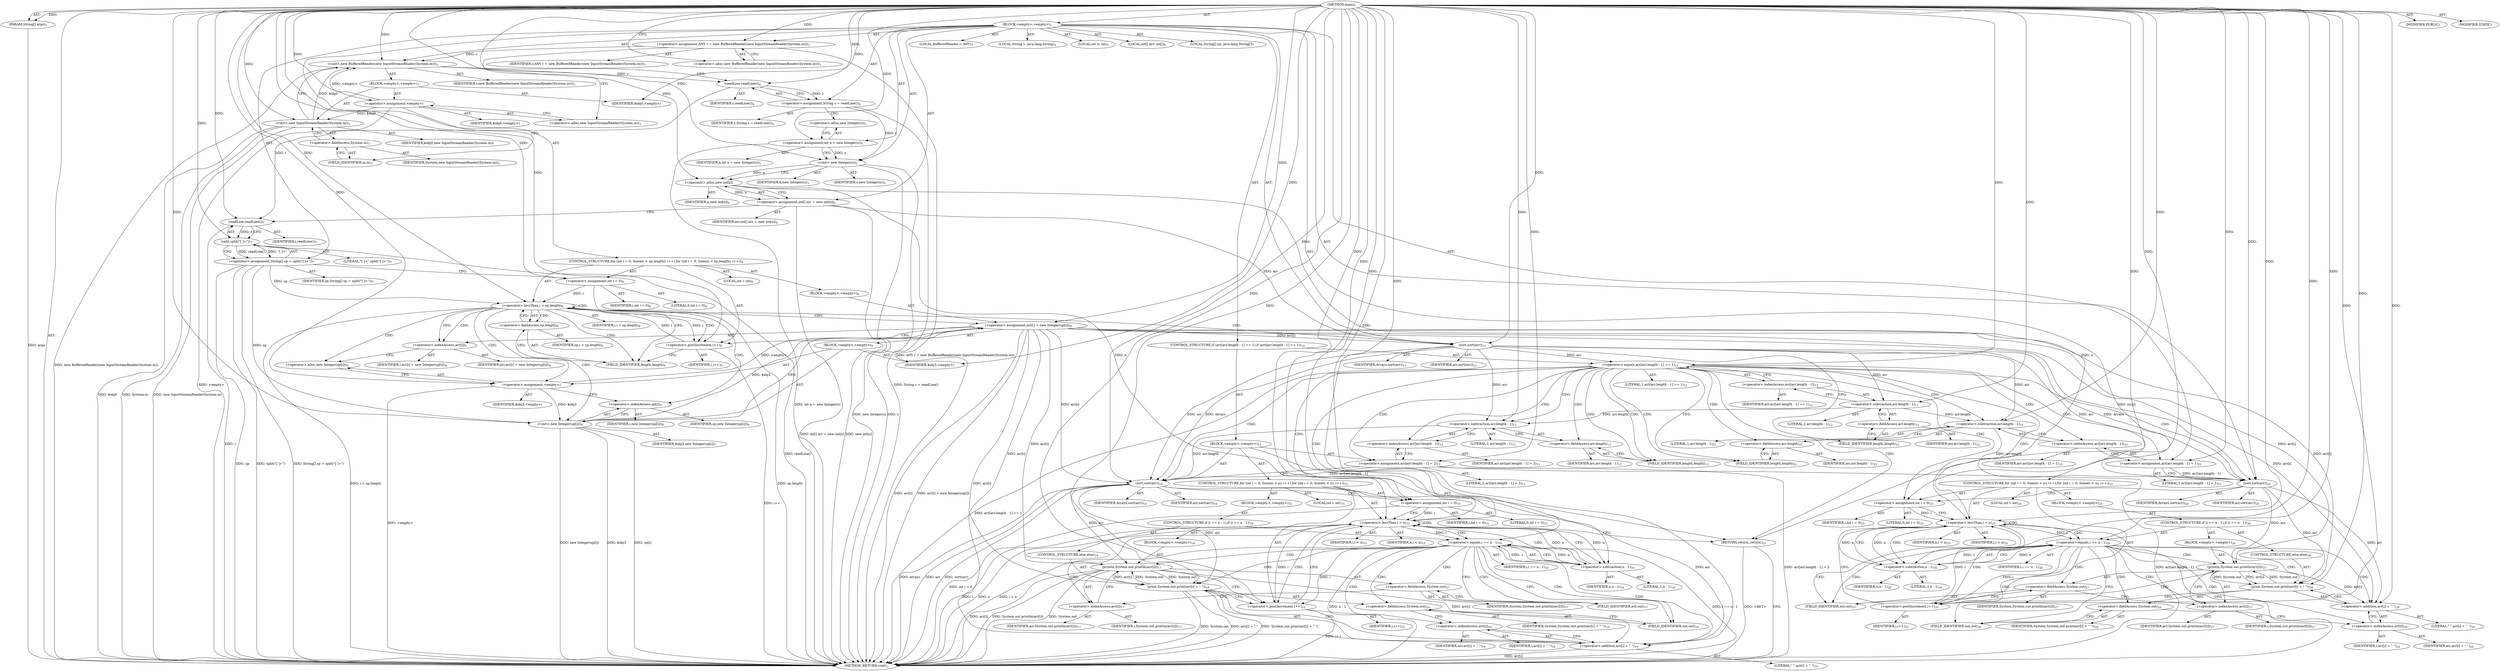 digraph "main" {  
"21" [label = <(METHOD,main)<SUB>1</SUB>> ]
"22" [label = <(PARAM,String[] args)<SUB>1</SUB>> ]
"23" [label = <(BLOCK,&lt;empty&gt;,&lt;empty&gt;)<SUB>1</SUB>> ]
"4" [label = <(LOCAL,BufferedReader r: ANY)<SUB>3</SUB>> ]
"24" [label = <(&lt;operator&gt;.assignment,ANY r = new BufferedReader(new InputStreamReader(System.in)))<SUB>3</SUB>> ]
"25" [label = <(IDENTIFIER,r,ANY r = new BufferedReader(new InputStreamReader(System.in)))<SUB>3</SUB>> ]
"26" [label = <(&lt;operator&gt;.alloc,new BufferedReader(new InputStreamReader(System.in)))<SUB>3</SUB>> ]
"27" [label = <(&lt;init&gt;,new BufferedReader(new InputStreamReader(System.in)))<SUB>3</SUB>> ]
"3" [label = <(IDENTIFIER,r,new BufferedReader(new InputStreamReader(System.in)))<SUB>3</SUB>> ]
"28" [label = <(BLOCK,&lt;empty&gt;,&lt;empty&gt;)<SUB>3</SUB>> ]
"29" [label = <(&lt;operator&gt;.assignment,&lt;empty&gt;)> ]
"30" [label = <(IDENTIFIER,$obj0,&lt;empty&gt;)> ]
"31" [label = <(&lt;operator&gt;.alloc,new InputStreamReader(System.in))<SUB>3</SUB>> ]
"32" [label = <(&lt;init&gt;,new InputStreamReader(System.in))<SUB>3</SUB>> ]
"33" [label = <(IDENTIFIER,$obj0,new InputStreamReader(System.in))> ]
"34" [label = <(&lt;operator&gt;.fieldAccess,System.in)<SUB>3</SUB>> ]
"35" [label = <(IDENTIFIER,System,new InputStreamReader(System.in))<SUB>3</SUB>> ]
"36" [label = <(FIELD_IDENTIFIER,in,in)<SUB>3</SUB>> ]
"37" [label = <(IDENTIFIER,$obj0,&lt;empty&gt;)> ]
"38" [label = <(LOCAL,String s: java.lang.String)<SUB>4</SUB>> ]
"39" [label = <(&lt;operator&gt;.assignment,String s = readLine())<SUB>4</SUB>> ]
"40" [label = <(IDENTIFIER,s,String s = readLine())<SUB>4</SUB>> ]
"41" [label = <(readLine,readLine())<SUB>4</SUB>> ]
"42" [label = <(IDENTIFIER,r,readLine())<SUB>4</SUB>> ]
"6" [label = <(LOCAL,int n: int)<SUB>5</SUB>> ]
"43" [label = <(&lt;operator&gt;.assignment,int n = new Integer(s))<SUB>5</SUB>> ]
"44" [label = <(IDENTIFIER,n,int n = new Integer(s))<SUB>5</SUB>> ]
"45" [label = <(&lt;operator&gt;.alloc,new Integer(s))<SUB>5</SUB>> ]
"46" [label = <(&lt;init&gt;,new Integer(s))<SUB>5</SUB>> ]
"5" [label = <(IDENTIFIER,n,new Integer(s))<SUB>5</SUB>> ]
"47" [label = <(IDENTIFIER,s,new Integer(s))<SUB>5</SUB>> ]
"48" [label = <(LOCAL,int[] arr: int[])<SUB>6</SUB>> ]
"49" [label = <(&lt;operator&gt;.assignment,int[] arr = new int[n])<SUB>6</SUB>> ]
"50" [label = <(IDENTIFIER,arr,int[] arr = new int[n])<SUB>6</SUB>> ]
"51" [label = <(&lt;operator&gt;.alloc,new int[n])> ]
"52" [label = <(IDENTIFIER,n,new int[n])<SUB>6</SUB>> ]
"53" [label = <(LOCAL,String[] sp: java.lang.String[])<SUB>7</SUB>> ]
"54" [label = <(&lt;operator&gt;.assignment,String[] sp = split(&quot;[ ]+&quot;))<SUB>7</SUB>> ]
"55" [label = <(IDENTIFIER,sp,String[] sp = split(&quot;[ ]+&quot;))<SUB>7</SUB>> ]
"56" [label = <(split,split(&quot;[ ]+&quot;))<SUB>7</SUB>> ]
"57" [label = <(readLine,readLine())<SUB>7</SUB>> ]
"58" [label = <(IDENTIFIER,r,readLine())<SUB>7</SUB>> ]
"59" [label = <(LITERAL,&quot;[ ]+&quot;,split(&quot;[ ]+&quot;))<SUB>7</SUB>> ]
"60" [label = <(CONTROL_STRUCTURE,for (int i = 0; Some(i &lt; sp.length); i++),for (int i = 0; Some(i &lt; sp.length); i++))<SUB>8</SUB>> ]
"61" [label = <(LOCAL,int i: int)<SUB>8</SUB>> ]
"62" [label = <(&lt;operator&gt;.assignment,int i = 0)<SUB>8</SUB>> ]
"63" [label = <(IDENTIFIER,i,int i = 0)<SUB>8</SUB>> ]
"64" [label = <(LITERAL,0,int i = 0)<SUB>8</SUB>> ]
"65" [label = <(&lt;operator&gt;.lessThan,i &lt; sp.length)<SUB>8</SUB>> ]
"66" [label = <(IDENTIFIER,i,i &lt; sp.length)<SUB>8</SUB>> ]
"67" [label = <(&lt;operator&gt;.fieldAccess,sp.length)<SUB>8</SUB>> ]
"68" [label = <(IDENTIFIER,sp,i &lt; sp.length)<SUB>8</SUB>> ]
"69" [label = <(FIELD_IDENTIFIER,length,length)<SUB>8</SUB>> ]
"70" [label = <(&lt;operator&gt;.postIncrement,i++)<SUB>8</SUB>> ]
"71" [label = <(IDENTIFIER,i,i++)<SUB>8</SUB>> ]
"72" [label = <(BLOCK,&lt;empty&gt;,&lt;empty&gt;)<SUB>8</SUB>> ]
"73" [label = <(&lt;operator&gt;.assignment,arr[i] = new Integer(sp[i]))<SUB>9</SUB>> ]
"74" [label = <(&lt;operator&gt;.indexAccess,arr[i])<SUB>9</SUB>> ]
"75" [label = <(IDENTIFIER,arr,arr[i] = new Integer(sp[i]))<SUB>9</SUB>> ]
"76" [label = <(IDENTIFIER,i,arr[i] = new Integer(sp[i]))<SUB>9</SUB>> ]
"77" [label = <(BLOCK,&lt;empty&gt;,&lt;empty&gt;)<SUB>9</SUB>> ]
"78" [label = <(&lt;operator&gt;.assignment,&lt;empty&gt;)> ]
"79" [label = <(IDENTIFIER,$obj3,&lt;empty&gt;)> ]
"80" [label = <(&lt;operator&gt;.alloc,new Integer(sp[i]))<SUB>9</SUB>> ]
"81" [label = <(&lt;init&gt;,new Integer(sp[i]))<SUB>9</SUB>> ]
"82" [label = <(IDENTIFIER,$obj3,new Integer(sp[i]))> ]
"83" [label = <(&lt;operator&gt;.indexAccess,sp[i])<SUB>9</SUB>> ]
"84" [label = <(IDENTIFIER,sp,new Integer(sp[i]))<SUB>9</SUB>> ]
"85" [label = <(IDENTIFIER,i,new Integer(sp[i]))<SUB>9</SUB>> ]
"86" [label = <(IDENTIFIER,$obj3,&lt;empty&gt;)> ]
"87" [label = <(sort,sort(arr))<SUB>11</SUB>> ]
"88" [label = <(IDENTIFIER,Arrays,sort(arr))<SUB>11</SUB>> ]
"89" [label = <(IDENTIFIER,arr,sort(arr))<SUB>11</SUB>> ]
"90" [label = <(CONTROL_STRUCTURE,if (arr[arr.length - 1] == 1),if (arr[arr.length - 1] == 1))<SUB>12</SUB>> ]
"91" [label = <(&lt;operator&gt;.equals,arr[arr.length - 1] == 1)<SUB>12</SUB>> ]
"92" [label = <(&lt;operator&gt;.indexAccess,arr[arr.length - 1])<SUB>12</SUB>> ]
"93" [label = <(IDENTIFIER,arr,arr[arr.length - 1] == 1)<SUB>12</SUB>> ]
"94" [label = <(&lt;operator&gt;.subtraction,arr.length - 1)<SUB>12</SUB>> ]
"95" [label = <(&lt;operator&gt;.fieldAccess,arr.length)<SUB>12</SUB>> ]
"96" [label = <(IDENTIFIER,arr,arr.length - 1)<SUB>12</SUB>> ]
"97" [label = <(FIELD_IDENTIFIER,length,length)<SUB>12</SUB>> ]
"98" [label = <(LITERAL,1,arr.length - 1)<SUB>12</SUB>> ]
"99" [label = <(LITERAL,1,arr[arr.length - 1] == 1)<SUB>12</SUB>> ]
"100" [label = <(BLOCK,&lt;empty&gt;,&lt;empty&gt;)<SUB>12</SUB>> ]
"101" [label = <(&lt;operator&gt;.assignment,arr[arr.length - 1] = 2)<SUB>13</SUB>> ]
"102" [label = <(&lt;operator&gt;.indexAccess,arr[arr.length - 1])<SUB>13</SUB>> ]
"103" [label = <(IDENTIFIER,arr,arr[arr.length - 1] = 2)<SUB>13</SUB>> ]
"104" [label = <(&lt;operator&gt;.subtraction,arr.length - 1)<SUB>13</SUB>> ]
"105" [label = <(&lt;operator&gt;.fieldAccess,arr.length)<SUB>13</SUB>> ]
"106" [label = <(IDENTIFIER,arr,arr.length - 1)<SUB>13</SUB>> ]
"107" [label = <(FIELD_IDENTIFIER,length,length)<SUB>13</SUB>> ]
"108" [label = <(LITERAL,1,arr.length - 1)<SUB>13</SUB>> ]
"109" [label = <(LITERAL,2,arr[arr.length - 1] = 2)<SUB>13</SUB>> ]
"110" [label = <(sort,sort(arr))<SUB>14</SUB>> ]
"111" [label = <(IDENTIFIER,Arrays,sort(arr))<SUB>14</SUB>> ]
"112" [label = <(IDENTIFIER,arr,sort(arr))<SUB>14</SUB>> ]
"113" [label = <(CONTROL_STRUCTURE,for (int i = 0; Some(i &lt; n); i++),for (int i = 0; Some(i &lt; n); i++))<SUB>15</SUB>> ]
"114" [label = <(LOCAL,int i: int)<SUB>15</SUB>> ]
"115" [label = <(&lt;operator&gt;.assignment,int i = 0)<SUB>15</SUB>> ]
"116" [label = <(IDENTIFIER,i,int i = 0)<SUB>15</SUB>> ]
"117" [label = <(LITERAL,0,int i = 0)<SUB>15</SUB>> ]
"118" [label = <(&lt;operator&gt;.lessThan,i &lt; n)<SUB>15</SUB>> ]
"119" [label = <(IDENTIFIER,i,i &lt; n)<SUB>15</SUB>> ]
"120" [label = <(IDENTIFIER,n,i &lt; n)<SUB>15</SUB>> ]
"121" [label = <(&lt;operator&gt;.postIncrement,i++)<SUB>15</SUB>> ]
"122" [label = <(IDENTIFIER,i,i++)<SUB>15</SUB>> ]
"123" [label = <(BLOCK,&lt;empty&gt;,&lt;empty&gt;)<SUB>15</SUB>> ]
"124" [label = <(CONTROL_STRUCTURE,if (i == n - 1),if (i == n - 1))<SUB>16</SUB>> ]
"125" [label = <(&lt;operator&gt;.equals,i == n - 1)<SUB>16</SUB>> ]
"126" [label = <(IDENTIFIER,i,i == n - 1)<SUB>16</SUB>> ]
"127" [label = <(&lt;operator&gt;.subtraction,n - 1)<SUB>16</SUB>> ]
"128" [label = <(IDENTIFIER,n,n - 1)<SUB>16</SUB>> ]
"129" [label = <(LITERAL,1,n - 1)<SUB>16</SUB>> ]
"130" [label = <(BLOCK,&lt;empty&gt;,&lt;empty&gt;)<SUB>16</SUB>> ]
"131" [label = <(println,System.out.println(arr[i]))<SUB>17</SUB>> ]
"132" [label = <(&lt;operator&gt;.fieldAccess,System.out)<SUB>17</SUB>> ]
"133" [label = <(IDENTIFIER,System,System.out.println(arr[i]))<SUB>17</SUB>> ]
"134" [label = <(FIELD_IDENTIFIER,out,out)<SUB>17</SUB>> ]
"135" [label = <(&lt;operator&gt;.indexAccess,arr[i])<SUB>17</SUB>> ]
"136" [label = <(IDENTIFIER,arr,System.out.println(arr[i]))<SUB>17</SUB>> ]
"137" [label = <(IDENTIFIER,i,System.out.println(arr[i]))<SUB>17</SUB>> ]
"138" [label = <(CONTROL_STRUCTURE,else,else)<SUB>19</SUB>> ]
"139" [label = <(print,System.out.print(arr[i] + &quot; &quot;))<SUB>19</SUB>> ]
"140" [label = <(&lt;operator&gt;.fieldAccess,System.out)<SUB>19</SUB>> ]
"141" [label = <(IDENTIFIER,System,System.out.print(arr[i] + &quot; &quot;))<SUB>19</SUB>> ]
"142" [label = <(FIELD_IDENTIFIER,out,out)<SUB>19</SUB>> ]
"143" [label = <(&lt;operator&gt;.addition,arr[i] + &quot; &quot;)<SUB>19</SUB>> ]
"144" [label = <(&lt;operator&gt;.indexAccess,arr[i])<SUB>19</SUB>> ]
"145" [label = <(IDENTIFIER,arr,arr[i] + &quot; &quot;)<SUB>19</SUB>> ]
"146" [label = <(IDENTIFIER,i,arr[i] + &quot; &quot;)<SUB>19</SUB>> ]
"147" [label = <(LITERAL,&quot; &quot;,arr[i] + &quot; &quot;)<SUB>19</SUB>> ]
"148" [label = <(RETURN,return;,return;)<SUB>21</SUB>> ]
"149" [label = <(&lt;operator&gt;.assignment,arr[arr.length - 1] = 1)<SUB>23</SUB>> ]
"150" [label = <(&lt;operator&gt;.indexAccess,arr[arr.length - 1])<SUB>23</SUB>> ]
"151" [label = <(IDENTIFIER,arr,arr[arr.length - 1] = 1)<SUB>23</SUB>> ]
"152" [label = <(&lt;operator&gt;.subtraction,arr.length - 1)<SUB>23</SUB>> ]
"153" [label = <(&lt;operator&gt;.fieldAccess,arr.length)<SUB>23</SUB>> ]
"154" [label = <(IDENTIFIER,arr,arr.length - 1)<SUB>23</SUB>> ]
"155" [label = <(FIELD_IDENTIFIER,length,length)<SUB>23</SUB>> ]
"156" [label = <(LITERAL,1,arr.length - 1)<SUB>23</SUB>> ]
"157" [label = <(LITERAL,1,arr[arr.length - 1] = 1)<SUB>23</SUB>> ]
"158" [label = <(sort,sort(arr))<SUB>24</SUB>> ]
"159" [label = <(IDENTIFIER,Arrays,sort(arr))<SUB>24</SUB>> ]
"160" [label = <(IDENTIFIER,arr,sort(arr))<SUB>24</SUB>> ]
"161" [label = <(CONTROL_STRUCTURE,for (int i = 0; Some(i &lt; n); i++),for (int i = 0; Some(i &lt; n); i++))<SUB>25</SUB>> ]
"162" [label = <(LOCAL,int i: int)<SUB>25</SUB>> ]
"163" [label = <(&lt;operator&gt;.assignment,int i = 0)<SUB>25</SUB>> ]
"164" [label = <(IDENTIFIER,i,int i = 0)<SUB>25</SUB>> ]
"165" [label = <(LITERAL,0,int i = 0)<SUB>25</SUB>> ]
"166" [label = <(&lt;operator&gt;.lessThan,i &lt; n)<SUB>25</SUB>> ]
"167" [label = <(IDENTIFIER,i,i &lt; n)<SUB>25</SUB>> ]
"168" [label = <(IDENTIFIER,n,i &lt; n)<SUB>25</SUB>> ]
"169" [label = <(&lt;operator&gt;.postIncrement,i++)<SUB>25</SUB>> ]
"170" [label = <(IDENTIFIER,i,i++)<SUB>25</SUB>> ]
"171" [label = <(BLOCK,&lt;empty&gt;,&lt;empty&gt;)<SUB>25</SUB>> ]
"172" [label = <(CONTROL_STRUCTURE,if (i == n - 1),if (i == n - 1))<SUB>26</SUB>> ]
"173" [label = <(&lt;operator&gt;.equals,i == n - 1)<SUB>26</SUB>> ]
"174" [label = <(IDENTIFIER,i,i == n - 1)<SUB>26</SUB>> ]
"175" [label = <(&lt;operator&gt;.subtraction,n - 1)<SUB>26</SUB>> ]
"176" [label = <(IDENTIFIER,n,n - 1)<SUB>26</SUB>> ]
"177" [label = <(LITERAL,1,n - 1)<SUB>26</SUB>> ]
"178" [label = <(BLOCK,&lt;empty&gt;,&lt;empty&gt;)<SUB>26</SUB>> ]
"179" [label = <(println,System.out.println(arr[i]))<SUB>27</SUB>> ]
"180" [label = <(&lt;operator&gt;.fieldAccess,System.out)<SUB>27</SUB>> ]
"181" [label = <(IDENTIFIER,System,System.out.println(arr[i]))<SUB>27</SUB>> ]
"182" [label = <(FIELD_IDENTIFIER,out,out)<SUB>27</SUB>> ]
"183" [label = <(&lt;operator&gt;.indexAccess,arr[i])<SUB>27</SUB>> ]
"184" [label = <(IDENTIFIER,arr,System.out.println(arr[i]))<SUB>27</SUB>> ]
"185" [label = <(IDENTIFIER,i,System.out.println(arr[i]))<SUB>27</SUB>> ]
"186" [label = <(CONTROL_STRUCTURE,else,else)<SUB>29</SUB>> ]
"187" [label = <(print,System.out.print(arr[i] + &quot; &quot;))<SUB>29</SUB>> ]
"188" [label = <(&lt;operator&gt;.fieldAccess,System.out)<SUB>29</SUB>> ]
"189" [label = <(IDENTIFIER,System,System.out.print(arr[i] + &quot; &quot;))<SUB>29</SUB>> ]
"190" [label = <(FIELD_IDENTIFIER,out,out)<SUB>29</SUB>> ]
"191" [label = <(&lt;operator&gt;.addition,arr[i] + &quot; &quot;)<SUB>29</SUB>> ]
"192" [label = <(&lt;operator&gt;.indexAccess,arr[i])<SUB>29</SUB>> ]
"193" [label = <(IDENTIFIER,arr,arr[i] + &quot; &quot;)<SUB>29</SUB>> ]
"194" [label = <(IDENTIFIER,i,arr[i] + &quot; &quot;)<SUB>29</SUB>> ]
"195" [label = <(LITERAL,&quot; &quot;,arr[i] + &quot; &quot;)<SUB>29</SUB>> ]
"196" [label = <(MODIFIER,PUBLIC)> ]
"197" [label = <(MODIFIER,STATIC)> ]
"198" [label = <(METHOD_RETURN,void)<SUB>1</SUB>> ]
  "21" -> "22"  [ label = "AST: "] 
  "21" -> "23"  [ label = "AST: "] 
  "21" -> "196"  [ label = "AST: "] 
  "21" -> "197"  [ label = "AST: "] 
  "21" -> "198"  [ label = "AST: "] 
  "23" -> "4"  [ label = "AST: "] 
  "23" -> "24"  [ label = "AST: "] 
  "23" -> "27"  [ label = "AST: "] 
  "23" -> "38"  [ label = "AST: "] 
  "23" -> "39"  [ label = "AST: "] 
  "23" -> "6"  [ label = "AST: "] 
  "23" -> "43"  [ label = "AST: "] 
  "23" -> "46"  [ label = "AST: "] 
  "23" -> "48"  [ label = "AST: "] 
  "23" -> "49"  [ label = "AST: "] 
  "23" -> "53"  [ label = "AST: "] 
  "23" -> "54"  [ label = "AST: "] 
  "23" -> "60"  [ label = "AST: "] 
  "23" -> "87"  [ label = "AST: "] 
  "23" -> "90"  [ label = "AST: "] 
  "23" -> "149"  [ label = "AST: "] 
  "23" -> "158"  [ label = "AST: "] 
  "23" -> "161"  [ label = "AST: "] 
  "24" -> "25"  [ label = "AST: "] 
  "24" -> "26"  [ label = "AST: "] 
  "27" -> "3"  [ label = "AST: "] 
  "27" -> "28"  [ label = "AST: "] 
  "28" -> "29"  [ label = "AST: "] 
  "28" -> "32"  [ label = "AST: "] 
  "28" -> "37"  [ label = "AST: "] 
  "29" -> "30"  [ label = "AST: "] 
  "29" -> "31"  [ label = "AST: "] 
  "32" -> "33"  [ label = "AST: "] 
  "32" -> "34"  [ label = "AST: "] 
  "34" -> "35"  [ label = "AST: "] 
  "34" -> "36"  [ label = "AST: "] 
  "39" -> "40"  [ label = "AST: "] 
  "39" -> "41"  [ label = "AST: "] 
  "41" -> "42"  [ label = "AST: "] 
  "43" -> "44"  [ label = "AST: "] 
  "43" -> "45"  [ label = "AST: "] 
  "46" -> "5"  [ label = "AST: "] 
  "46" -> "47"  [ label = "AST: "] 
  "49" -> "50"  [ label = "AST: "] 
  "49" -> "51"  [ label = "AST: "] 
  "51" -> "52"  [ label = "AST: "] 
  "54" -> "55"  [ label = "AST: "] 
  "54" -> "56"  [ label = "AST: "] 
  "56" -> "57"  [ label = "AST: "] 
  "56" -> "59"  [ label = "AST: "] 
  "57" -> "58"  [ label = "AST: "] 
  "60" -> "61"  [ label = "AST: "] 
  "60" -> "62"  [ label = "AST: "] 
  "60" -> "65"  [ label = "AST: "] 
  "60" -> "70"  [ label = "AST: "] 
  "60" -> "72"  [ label = "AST: "] 
  "62" -> "63"  [ label = "AST: "] 
  "62" -> "64"  [ label = "AST: "] 
  "65" -> "66"  [ label = "AST: "] 
  "65" -> "67"  [ label = "AST: "] 
  "67" -> "68"  [ label = "AST: "] 
  "67" -> "69"  [ label = "AST: "] 
  "70" -> "71"  [ label = "AST: "] 
  "72" -> "73"  [ label = "AST: "] 
  "73" -> "74"  [ label = "AST: "] 
  "73" -> "77"  [ label = "AST: "] 
  "74" -> "75"  [ label = "AST: "] 
  "74" -> "76"  [ label = "AST: "] 
  "77" -> "78"  [ label = "AST: "] 
  "77" -> "81"  [ label = "AST: "] 
  "77" -> "86"  [ label = "AST: "] 
  "78" -> "79"  [ label = "AST: "] 
  "78" -> "80"  [ label = "AST: "] 
  "81" -> "82"  [ label = "AST: "] 
  "81" -> "83"  [ label = "AST: "] 
  "83" -> "84"  [ label = "AST: "] 
  "83" -> "85"  [ label = "AST: "] 
  "87" -> "88"  [ label = "AST: "] 
  "87" -> "89"  [ label = "AST: "] 
  "90" -> "91"  [ label = "AST: "] 
  "90" -> "100"  [ label = "AST: "] 
  "91" -> "92"  [ label = "AST: "] 
  "91" -> "99"  [ label = "AST: "] 
  "92" -> "93"  [ label = "AST: "] 
  "92" -> "94"  [ label = "AST: "] 
  "94" -> "95"  [ label = "AST: "] 
  "94" -> "98"  [ label = "AST: "] 
  "95" -> "96"  [ label = "AST: "] 
  "95" -> "97"  [ label = "AST: "] 
  "100" -> "101"  [ label = "AST: "] 
  "100" -> "110"  [ label = "AST: "] 
  "100" -> "113"  [ label = "AST: "] 
  "100" -> "148"  [ label = "AST: "] 
  "101" -> "102"  [ label = "AST: "] 
  "101" -> "109"  [ label = "AST: "] 
  "102" -> "103"  [ label = "AST: "] 
  "102" -> "104"  [ label = "AST: "] 
  "104" -> "105"  [ label = "AST: "] 
  "104" -> "108"  [ label = "AST: "] 
  "105" -> "106"  [ label = "AST: "] 
  "105" -> "107"  [ label = "AST: "] 
  "110" -> "111"  [ label = "AST: "] 
  "110" -> "112"  [ label = "AST: "] 
  "113" -> "114"  [ label = "AST: "] 
  "113" -> "115"  [ label = "AST: "] 
  "113" -> "118"  [ label = "AST: "] 
  "113" -> "121"  [ label = "AST: "] 
  "113" -> "123"  [ label = "AST: "] 
  "115" -> "116"  [ label = "AST: "] 
  "115" -> "117"  [ label = "AST: "] 
  "118" -> "119"  [ label = "AST: "] 
  "118" -> "120"  [ label = "AST: "] 
  "121" -> "122"  [ label = "AST: "] 
  "123" -> "124"  [ label = "AST: "] 
  "124" -> "125"  [ label = "AST: "] 
  "124" -> "130"  [ label = "AST: "] 
  "124" -> "138"  [ label = "AST: "] 
  "125" -> "126"  [ label = "AST: "] 
  "125" -> "127"  [ label = "AST: "] 
  "127" -> "128"  [ label = "AST: "] 
  "127" -> "129"  [ label = "AST: "] 
  "130" -> "131"  [ label = "AST: "] 
  "131" -> "132"  [ label = "AST: "] 
  "131" -> "135"  [ label = "AST: "] 
  "132" -> "133"  [ label = "AST: "] 
  "132" -> "134"  [ label = "AST: "] 
  "135" -> "136"  [ label = "AST: "] 
  "135" -> "137"  [ label = "AST: "] 
  "138" -> "139"  [ label = "AST: "] 
  "139" -> "140"  [ label = "AST: "] 
  "139" -> "143"  [ label = "AST: "] 
  "140" -> "141"  [ label = "AST: "] 
  "140" -> "142"  [ label = "AST: "] 
  "143" -> "144"  [ label = "AST: "] 
  "143" -> "147"  [ label = "AST: "] 
  "144" -> "145"  [ label = "AST: "] 
  "144" -> "146"  [ label = "AST: "] 
  "149" -> "150"  [ label = "AST: "] 
  "149" -> "157"  [ label = "AST: "] 
  "150" -> "151"  [ label = "AST: "] 
  "150" -> "152"  [ label = "AST: "] 
  "152" -> "153"  [ label = "AST: "] 
  "152" -> "156"  [ label = "AST: "] 
  "153" -> "154"  [ label = "AST: "] 
  "153" -> "155"  [ label = "AST: "] 
  "158" -> "159"  [ label = "AST: "] 
  "158" -> "160"  [ label = "AST: "] 
  "161" -> "162"  [ label = "AST: "] 
  "161" -> "163"  [ label = "AST: "] 
  "161" -> "166"  [ label = "AST: "] 
  "161" -> "169"  [ label = "AST: "] 
  "161" -> "171"  [ label = "AST: "] 
  "163" -> "164"  [ label = "AST: "] 
  "163" -> "165"  [ label = "AST: "] 
  "166" -> "167"  [ label = "AST: "] 
  "166" -> "168"  [ label = "AST: "] 
  "169" -> "170"  [ label = "AST: "] 
  "171" -> "172"  [ label = "AST: "] 
  "172" -> "173"  [ label = "AST: "] 
  "172" -> "178"  [ label = "AST: "] 
  "172" -> "186"  [ label = "AST: "] 
  "173" -> "174"  [ label = "AST: "] 
  "173" -> "175"  [ label = "AST: "] 
  "175" -> "176"  [ label = "AST: "] 
  "175" -> "177"  [ label = "AST: "] 
  "178" -> "179"  [ label = "AST: "] 
  "179" -> "180"  [ label = "AST: "] 
  "179" -> "183"  [ label = "AST: "] 
  "180" -> "181"  [ label = "AST: "] 
  "180" -> "182"  [ label = "AST: "] 
  "183" -> "184"  [ label = "AST: "] 
  "183" -> "185"  [ label = "AST: "] 
  "186" -> "187"  [ label = "AST: "] 
  "187" -> "188"  [ label = "AST: "] 
  "187" -> "191"  [ label = "AST: "] 
  "188" -> "189"  [ label = "AST: "] 
  "188" -> "190"  [ label = "AST: "] 
  "191" -> "192"  [ label = "AST: "] 
  "191" -> "195"  [ label = "AST: "] 
  "192" -> "193"  [ label = "AST: "] 
  "192" -> "194"  [ label = "AST: "] 
  "24" -> "31"  [ label = "CFG: "] 
  "27" -> "41"  [ label = "CFG: "] 
  "39" -> "45"  [ label = "CFG: "] 
  "43" -> "46"  [ label = "CFG: "] 
  "46" -> "51"  [ label = "CFG: "] 
  "49" -> "57"  [ label = "CFG: "] 
  "54" -> "62"  [ label = "CFG: "] 
  "87" -> "97"  [ label = "CFG: "] 
  "149" -> "158"  [ label = "CFG: "] 
  "158" -> "163"  [ label = "CFG: "] 
  "26" -> "24"  [ label = "CFG: "] 
  "41" -> "39"  [ label = "CFG: "] 
  "45" -> "43"  [ label = "CFG: "] 
  "51" -> "49"  [ label = "CFG: "] 
  "56" -> "54"  [ label = "CFG: "] 
  "62" -> "69"  [ label = "CFG: "] 
  "65" -> "74"  [ label = "CFG: "] 
  "65" -> "87"  [ label = "CFG: "] 
  "70" -> "69"  [ label = "CFG: "] 
  "91" -> "107"  [ label = "CFG: "] 
  "91" -> "155"  [ label = "CFG: "] 
  "150" -> "149"  [ label = "CFG: "] 
  "163" -> "166"  [ label = "CFG: "] 
  "166" -> "198"  [ label = "CFG: "] 
  "166" -> "175"  [ label = "CFG: "] 
  "169" -> "166"  [ label = "CFG: "] 
  "29" -> "36"  [ label = "CFG: "] 
  "32" -> "27"  [ label = "CFG: "] 
  "57" -> "56"  [ label = "CFG: "] 
  "67" -> "65"  [ label = "CFG: "] 
  "73" -> "70"  [ label = "CFG: "] 
  "92" -> "91"  [ label = "CFG: "] 
  "101" -> "110"  [ label = "CFG: "] 
  "110" -> "115"  [ label = "CFG: "] 
  "148" -> "198"  [ label = "CFG: "] 
  "152" -> "150"  [ label = "CFG: "] 
  "31" -> "29"  [ label = "CFG: "] 
  "34" -> "32"  [ label = "CFG: "] 
  "69" -> "67"  [ label = "CFG: "] 
  "74" -> "80"  [ label = "CFG: "] 
  "94" -> "92"  [ label = "CFG: "] 
  "102" -> "101"  [ label = "CFG: "] 
  "115" -> "118"  [ label = "CFG: "] 
  "118" -> "148"  [ label = "CFG: "] 
  "118" -> "127"  [ label = "CFG: "] 
  "121" -> "118"  [ label = "CFG: "] 
  "153" -> "152"  [ label = "CFG: "] 
  "173" -> "182"  [ label = "CFG: "] 
  "173" -> "190"  [ label = "CFG: "] 
  "36" -> "34"  [ label = "CFG: "] 
  "78" -> "83"  [ label = "CFG: "] 
  "81" -> "73"  [ label = "CFG: "] 
  "95" -> "94"  [ label = "CFG: "] 
  "104" -> "102"  [ label = "CFG: "] 
  "155" -> "153"  [ label = "CFG: "] 
  "175" -> "173"  [ label = "CFG: "] 
  "179" -> "169"  [ label = "CFG: "] 
  "187" -> "169"  [ label = "CFG: "] 
  "80" -> "78"  [ label = "CFG: "] 
  "83" -> "81"  [ label = "CFG: "] 
  "97" -> "95"  [ label = "CFG: "] 
  "105" -> "104"  [ label = "CFG: "] 
  "125" -> "134"  [ label = "CFG: "] 
  "125" -> "142"  [ label = "CFG: "] 
  "180" -> "183"  [ label = "CFG: "] 
  "183" -> "179"  [ label = "CFG: "] 
  "188" -> "192"  [ label = "CFG: "] 
  "191" -> "187"  [ label = "CFG: "] 
  "107" -> "105"  [ label = "CFG: "] 
  "127" -> "125"  [ label = "CFG: "] 
  "131" -> "121"  [ label = "CFG: "] 
  "139" -> "121"  [ label = "CFG: "] 
  "182" -> "180"  [ label = "CFG: "] 
  "190" -> "188"  [ label = "CFG: "] 
  "192" -> "191"  [ label = "CFG: "] 
  "132" -> "135"  [ label = "CFG: "] 
  "135" -> "131"  [ label = "CFG: "] 
  "140" -> "144"  [ label = "CFG: "] 
  "143" -> "139"  [ label = "CFG: "] 
  "134" -> "132"  [ label = "CFG: "] 
  "142" -> "140"  [ label = "CFG: "] 
  "144" -> "143"  [ label = "CFG: "] 
  "21" -> "26"  [ label = "CFG: "] 
  "148" -> "198"  [ label = "DDG: &lt;RET&gt;"] 
  "22" -> "198"  [ label = "DDG: args"] 
  "24" -> "198"  [ label = "DDG: ANY r = new BufferedReader(new InputStreamReader(System.in))"] 
  "29" -> "198"  [ label = "DDG: &lt;empty&gt;"] 
  "32" -> "198"  [ label = "DDG: $obj0"] 
  "32" -> "198"  [ label = "DDG: System.in"] 
  "32" -> "198"  [ label = "DDG: new InputStreamReader(System.in)"] 
  "27" -> "198"  [ label = "DDG: new BufferedReader(new InputStreamReader(System.in))"] 
  "39" -> "198"  [ label = "DDG: String s = readLine()"] 
  "43" -> "198"  [ label = "DDG: int n = new Integer(s)"] 
  "46" -> "198"  [ label = "DDG: s"] 
  "46" -> "198"  [ label = "DDG: new Integer(s)"] 
  "49" -> "198"  [ label = "DDG: new int[n]"] 
  "49" -> "198"  [ label = "DDG: int[] arr = new int[n]"] 
  "54" -> "198"  [ label = "DDG: sp"] 
  "57" -> "198"  [ label = "DDG: r"] 
  "56" -> "198"  [ label = "DDG: readLine()"] 
  "54" -> "198"  [ label = "DDG: split(&quot;[ ]+&quot;)"] 
  "54" -> "198"  [ label = "DDG: String[] sp = split(&quot;[ ]+&quot;)"] 
  "65" -> "198"  [ label = "DDG: sp.length"] 
  "65" -> "198"  [ label = "DDG: i &lt; sp.length"] 
  "91" -> "198"  [ label = "DDG: arr[arr.length - 1] == 1"] 
  "101" -> "198"  [ label = "DDG: arr[arr.length - 1]"] 
  "101" -> "198"  [ label = "DDG: arr[arr.length - 1] = 2"] 
  "110" -> "198"  [ label = "DDG: Arrays"] 
  "110" -> "198"  [ label = "DDG: arr"] 
  "110" -> "198"  [ label = "DDG: sort(arr)"] 
  "115" -> "198"  [ label = "DDG: int i = 0"] 
  "118" -> "198"  [ label = "DDG: i"] 
  "118" -> "198"  [ label = "DDG: n"] 
  "118" -> "198"  [ label = "DDG: i &lt; n"] 
  "125" -> "198"  [ label = "DDG: n - 1"] 
  "125" -> "198"  [ label = "DDG: i == n - 1"] 
  "139" -> "198"  [ label = "DDG: System.out"] 
  "143" -> "198"  [ label = "DDG: arr[i]"] 
  "139" -> "198"  [ label = "DDG: arr[i] + &quot; &quot;"] 
  "139" -> "198"  [ label = "DDG: System.out.print(arr[i] + &quot; &quot;)"] 
  "131" -> "198"  [ label = "DDG: System.out"] 
  "131" -> "198"  [ label = "DDG: arr[i]"] 
  "131" -> "198"  [ label = "DDG: System.out.println(arr[i])"] 
  "121" -> "198"  [ label = "DDG: i++"] 
  "73" -> "198"  [ label = "DDG: arr[i]"] 
  "78" -> "198"  [ label = "DDG: &lt;empty&gt;"] 
  "81" -> "198"  [ label = "DDG: $obj3"] 
  "81" -> "198"  [ label = "DDG: sp[i]"] 
  "81" -> "198"  [ label = "DDG: new Integer(sp[i])"] 
  "73" -> "198"  [ label = "DDG: arr[i] = new Integer(sp[i])"] 
  "70" -> "198"  [ label = "DDG: i++"] 
  "21" -> "22"  [ label = "DDG: "] 
  "21" -> "24"  [ label = "DDG: "] 
  "41" -> "39"  [ label = "DDG: r"] 
  "21" -> "43"  [ label = "DDG: "] 
  "51" -> "49"  [ label = "DDG: n"] 
  "56" -> "54"  [ label = "DDG: readLine()"] 
  "56" -> "54"  [ label = "DDG: &quot;[ ]+&quot;"] 
  "21" -> "149"  [ label = "DDG: "] 
  "24" -> "27"  [ label = "DDG: r"] 
  "21" -> "27"  [ label = "DDG: "] 
  "29" -> "27"  [ label = "DDG: &lt;empty&gt;"] 
  "32" -> "27"  [ label = "DDG: $obj0"] 
  "43" -> "46"  [ label = "DDG: n"] 
  "21" -> "46"  [ label = "DDG: "] 
  "39" -> "46"  [ label = "DDG: s"] 
  "21" -> "62"  [ label = "DDG: "] 
  "21" -> "87"  [ label = "DDG: "] 
  "49" -> "87"  [ label = "DDG: arr"] 
  "73" -> "87"  [ label = "DDG: arr[i]"] 
  "87" -> "158"  [ label = "DDG: Arrays"] 
  "21" -> "158"  [ label = "DDG: "] 
  "87" -> "158"  [ label = "DDG: arr"] 
  "152" -> "158"  [ label = "DDG: arr.length"] 
  "149" -> "158"  [ label = "DDG: arr[arr.length - 1]"] 
  "73" -> "158"  [ label = "DDG: arr[i]"] 
  "21" -> "163"  [ label = "DDG: "] 
  "21" -> "29"  [ label = "DDG: "] 
  "21" -> "37"  [ label = "DDG: "] 
  "27" -> "41"  [ label = "DDG: r"] 
  "21" -> "41"  [ label = "DDG: "] 
  "46" -> "51"  [ label = "DDG: n"] 
  "21" -> "51"  [ label = "DDG: "] 
  "57" -> "56"  [ label = "DDG: r"] 
  "21" -> "56"  [ label = "DDG: "] 
  "62" -> "65"  [ label = "DDG: i"] 
  "70" -> "65"  [ label = "DDG: i"] 
  "21" -> "65"  [ label = "DDG: "] 
  "54" -> "65"  [ label = "DDG: sp"] 
  "65" -> "70"  [ label = "DDG: i"] 
  "21" -> "70"  [ label = "DDG: "] 
  "78" -> "73"  [ label = "DDG: &lt;empty&gt;"] 
  "81" -> "73"  [ label = "DDG: $obj3"] 
  "21" -> "73"  [ label = "DDG: "] 
  "87" -> "91"  [ label = "DDG: arr"] 
  "21" -> "91"  [ label = "DDG: "] 
  "21" -> "101"  [ label = "DDG: "] 
  "21" -> "148"  [ label = "DDG: "] 
  "163" -> "166"  [ label = "DDG: i"] 
  "169" -> "166"  [ label = "DDG: i"] 
  "21" -> "166"  [ label = "DDG: "] 
  "51" -> "166"  [ label = "DDG: n"] 
  "175" -> "166"  [ label = "DDG: n"] 
  "173" -> "169"  [ label = "DDG: i"] 
  "21" -> "169"  [ label = "DDG: "] 
  "29" -> "32"  [ label = "DDG: $obj0"] 
  "21" -> "32"  [ label = "DDG: "] 
  "41" -> "57"  [ label = "DDG: r"] 
  "21" -> "57"  [ label = "DDG: "] 
  "87" -> "110"  [ label = "DDG: Arrays"] 
  "21" -> "110"  [ label = "DDG: "] 
  "87" -> "110"  [ label = "DDG: arr"] 
  "104" -> "110"  [ label = "DDG: arr.length"] 
  "101" -> "110"  [ label = "DDG: arr[arr.length - 1]"] 
  "73" -> "110"  [ label = "DDG: arr[i]"] 
  "21" -> "115"  [ label = "DDG: "] 
  "87" -> "152"  [ label = "DDG: arr"] 
  "94" -> "152"  [ label = "DDG: arr.length"] 
  "21" -> "152"  [ label = "DDG: "] 
  "21" -> "78"  [ label = "DDG: "] 
  "21" -> "86"  [ label = "DDG: "] 
  "87" -> "94"  [ label = "DDG: arr"] 
  "21" -> "94"  [ label = "DDG: "] 
  "115" -> "118"  [ label = "DDG: i"] 
  "121" -> "118"  [ label = "DDG: i"] 
  "21" -> "118"  [ label = "DDG: "] 
  "51" -> "118"  [ label = "DDG: n"] 
  "127" -> "118"  [ label = "DDG: n"] 
  "125" -> "121"  [ label = "DDG: i"] 
  "21" -> "121"  [ label = "DDG: "] 
  "166" -> "173"  [ label = "DDG: i"] 
  "21" -> "173"  [ label = "DDG: "] 
  "175" -> "173"  [ label = "DDG: n"] 
  "175" -> "173"  [ label = "DDG: 1"] 
  "78" -> "81"  [ label = "DDG: $obj3"] 
  "21" -> "81"  [ label = "DDG: "] 
  "54" -> "81"  [ label = "DDG: sp"] 
  "87" -> "104"  [ label = "DDG: arr"] 
  "94" -> "104"  [ label = "DDG: arr.length"] 
  "21" -> "104"  [ label = "DDG: "] 
  "166" -> "175"  [ label = "DDG: n"] 
  "21" -> "175"  [ label = "DDG: "] 
  "187" -> "179"  [ label = "DDG: System.out"] 
  "158" -> "179"  [ label = "DDG: arr"] 
  "73" -> "179"  [ label = "DDG: arr[i]"] 
  "179" -> "187"  [ label = "DDG: System.out"] 
  "158" -> "187"  [ label = "DDG: arr"] 
  "179" -> "187"  [ label = "DDG: arr[i]"] 
  "73" -> "187"  [ label = "DDG: arr[i]"] 
  "21" -> "187"  [ label = "DDG: "] 
  "118" -> "125"  [ label = "DDG: i"] 
  "21" -> "125"  [ label = "DDG: "] 
  "127" -> "125"  [ label = "DDG: n"] 
  "127" -> "125"  [ label = "DDG: 1"] 
  "158" -> "191"  [ label = "DDG: arr"] 
  "179" -> "191"  [ label = "DDG: arr[i]"] 
  "73" -> "191"  [ label = "DDG: arr[i]"] 
  "21" -> "191"  [ label = "DDG: "] 
  "118" -> "127"  [ label = "DDG: n"] 
  "21" -> "127"  [ label = "DDG: "] 
  "139" -> "131"  [ label = "DDG: System.out"] 
  "110" -> "131"  [ label = "DDG: arr"] 
  "73" -> "131"  [ label = "DDG: arr[i]"] 
  "131" -> "139"  [ label = "DDG: System.out"] 
  "110" -> "139"  [ label = "DDG: arr"] 
  "131" -> "139"  [ label = "DDG: arr[i]"] 
  "73" -> "139"  [ label = "DDG: arr[i]"] 
  "21" -> "139"  [ label = "DDG: "] 
  "110" -> "143"  [ label = "DDG: arr"] 
  "131" -> "143"  [ label = "DDG: arr[i]"] 
  "73" -> "143"  [ label = "DDG: arr[i]"] 
  "21" -> "143"  [ label = "DDG: "] 
  "65" -> "73"  [ label = "CDG: "] 
  "65" -> "81"  [ label = "CDG: "] 
  "65" -> "69"  [ label = "CDG: "] 
  "65" -> "67"  [ label = "CDG: "] 
  "65" -> "74"  [ label = "CDG: "] 
  "65" -> "80"  [ label = "CDG: "] 
  "65" -> "70"  [ label = "CDG: "] 
  "65" -> "65"  [ label = "CDG: "] 
  "65" -> "83"  [ label = "CDG: "] 
  "65" -> "78"  [ label = "CDG: "] 
  "91" -> "107"  [ label = "CDG: "] 
  "91" -> "115"  [ label = "CDG: "] 
  "91" -> "163"  [ label = "CDG: "] 
  "91" -> "102"  [ label = "CDG: "] 
  "91" -> "149"  [ label = "CDG: "] 
  "91" -> "150"  [ label = "CDG: "] 
  "91" -> "104"  [ label = "CDG: "] 
  "91" -> "153"  [ label = "CDG: "] 
  "91" -> "101"  [ label = "CDG: "] 
  "91" -> "148"  [ label = "CDG: "] 
  "91" -> "152"  [ label = "CDG: "] 
  "91" -> "118"  [ label = "CDG: "] 
  "91" -> "155"  [ label = "CDG: "] 
  "91" -> "158"  [ label = "CDG: "] 
  "91" -> "166"  [ label = "CDG: "] 
  "91" -> "105"  [ label = "CDG: "] 
  "91" -> "110"  [ label = "CDG: "] 
  "166" -> "169"  [ label = "CDG: "] 
  "166" -> "173"  [ label = "CDG: "] 
  "166" -> "166"  [ label = "CDG: "] 
  "166" -> "175"  [ label = "CDG: "] 
  "118" -> "121"  [ label = "CDG: "] 
  "118" -> "118"  [ label = "CDG: "] 
  "118" -> "127"  [ label = "CDG: "] 
  "118" -> "125"  [ label = "CDG: "] 
  "173" -> "188"  [ label = "CDG: "] 
  "173" -> "192"  [ label = "CDG: "] 
  "173" -> "179"  [ label = "CDG: "] 
  "173" -> "191"  [ label = "CDG: "] 
  "173" -> "187"  [ label = "CDG: "] 
  "173" -> "190"  [ label = "CDG: "] 
  "173" -> "182"  [ label = "CDG: "] 
  "173" -> "180"  [ label = "CDG: "] 
  "173" -> "183"  [ label = "CDG: "] 
  "125" -> "131"  [ label = "CDG: "] 
  "125" -> "132"  [ label = "CDG: "] 
  "125" -> "144"  [ label = "CDG: "] 
  "125" -> "134"  [ label = "CDG: "] 
  "125" -> "139"  [ label = "CDG: "] 
  "125" -> "142"  [ label = "CDG: "] 
  "125" -> "140"  [ label = "CDG: "] 
  "125" -> "143"  [ label = "CDG: "] 
  "125" -> "135"  [ label = "CDG: "] 
}
